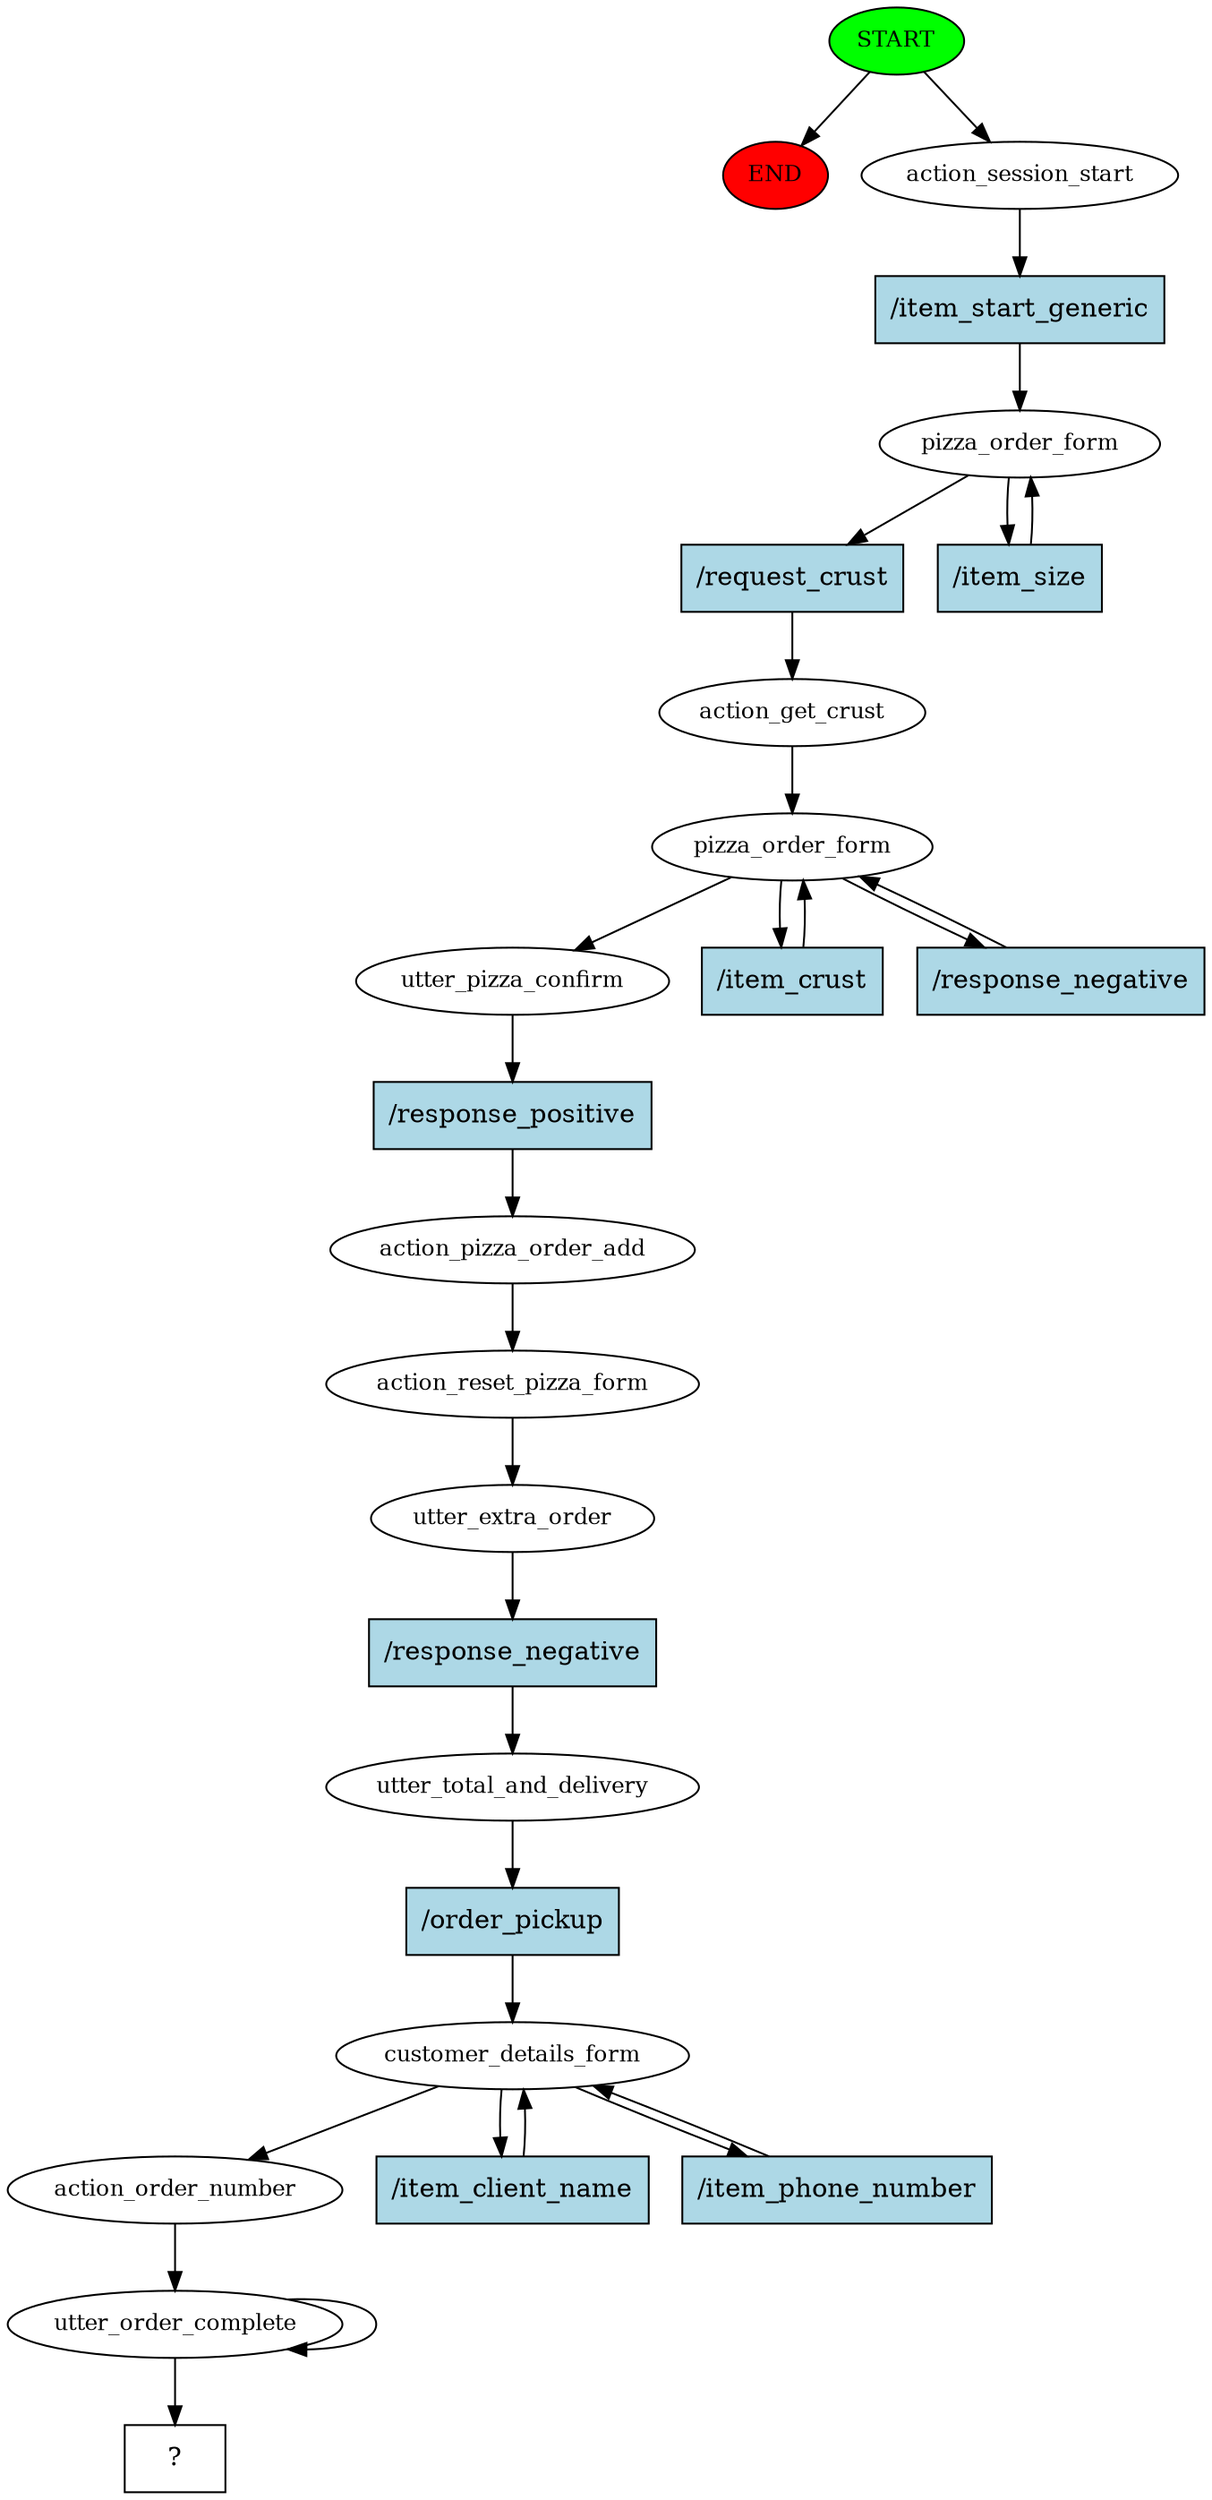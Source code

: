digraph  {
0 [class="start active", fillcolor=green, fontsize=12, label=START, style=filled];
"-1" [class=end, fillcolor=red, fontsize=12, label=END, style=filled];
1 [class=active, fontsize=12, label=action_session_start];
2 [class=active, fontsize=12, label=pizza_order_form];
4 [class=active, fontsize=12, label=action_get_crust];
5 [class=active, fontsize=12, label=pizza_order_form];
8 [class=active, fontsize=12, label=utter_pizza_confirm];
9 [class=active, fontsize=12, label=action_pizza_order_add];
10 [class=active, fontsize=12, label=action_reset_pizza_form];
11 [class=active, fontsize=12, label=utter_extra_order];
12 [class=active, fontsize=12, label=utter_total_and_delivery];
13 [class=active, fontsize=12, label=customer_details_form];
16 [class=active, fontsize=12, label=action_order_number];
17 [class=active, fontsize=12, label=utter_order_complete];
19 [class="intent dashed active", label="  ?  ", shape=rect];
20 [class="intent active", fillcolor=lightblue, label="/item_start_generic", shape=rect, style=filled];
21 [class="intent active", fillcolor=lightblue, label="/request_crust", shape=rect, style=filled];
22 [class="intent active", fillcolor=lightblue, label="/item_size", shape=rect, style=filled];
23 [class="intent active", fillcolor=lightblue, label="/item_crust", shape=rect, style=filled];
24 [class="intent active", fillcolor=lightblue, label="/response_negative", shape=rect, style=filled];
25 [class="intent active", fillcolor=lightblue, label="/response_positive", shape=rect, style=filled];
26 [class="intent active", fillcolor=lightblue, label="/response_negative", shape=rect, style=filled];
27 [class="intent active", fillcolor=lightblue, label="/order_pickup", shape=rect, style=filled];
28 [class="intent active", fillcolor=lightblue, label="/item_client_name", shape=rect, style=filled];
29 [class="intent active", fillcolor=lightblue, label="/item_phone_number", shape=rect, style=filled];
0 -> "-1"  [class="", key=NONE, label=""];
0 -> 1  [class=active, key=NONE, label=""];
1 -> 20  [class=active, key=0];
2 -> 21  [class=active, key=0];
2 -> 22  [class=active, key=0];
4 -> 5  [class=active, key=NONE, label=""];
5 -> 8  [class=active, key=NONE, label=""];
5 -> 23  [class=active, key=0];
5 -> 24  [class=active, key=0];
8 -> 25  [class=active, key=0];
9 -> 10  [class=active, key=NONE, label=""];
10 -> 11  [class=active, key=NONE, label=""];
11 -> 26  [class=active, key=0];
12 -> 27  [class=active, key=0];
13 -> 16  [class=active, key=NONE, label=""];
13 -> 28  [class=active, key=0];
13 -> 29  [class=active, key=0];
16 -> 17  [class=active, key=NONE, label=""];
17 -> 19  [class=active, key=NONE, label=""];
17 -> 17  [class=active, key=NONE, label=""];
20 -> 2  [class=active, key=0];
21 -> 4  [class=active, key=0];
22 -> 2  [class=active, key=0];
23 -> 5  [class=active, key=0];
24 -> 5  [class=active, key=0];
25 -> 9  [class=active, key=0];
26 -> 12  [class=active, key=0];
27 -> 13  [class=active, key=0];
28 -> 13  [class=active, key=0];
29 -> 13  [class=active, key=0];
}

